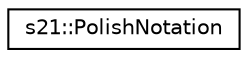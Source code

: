 digraph "Graphical Class Hierarchy"
{
 // LATEX_PDF_SIZE
  edge [fontname="Helvetica",fontsize="10",labelfontname="Helvetica",labelfontsize="10"];
  node [fontname="Helvetica",fontsize="10",shape=record];
  rankdir="LR";
  Node0 [label="s21::PolishNotation",height=0.2,width=0.4,color="black", fillcolor="white", style="filled",URL="$classs21_1_1PolishNotation.html",tooltip="Support class of the model."];
}
